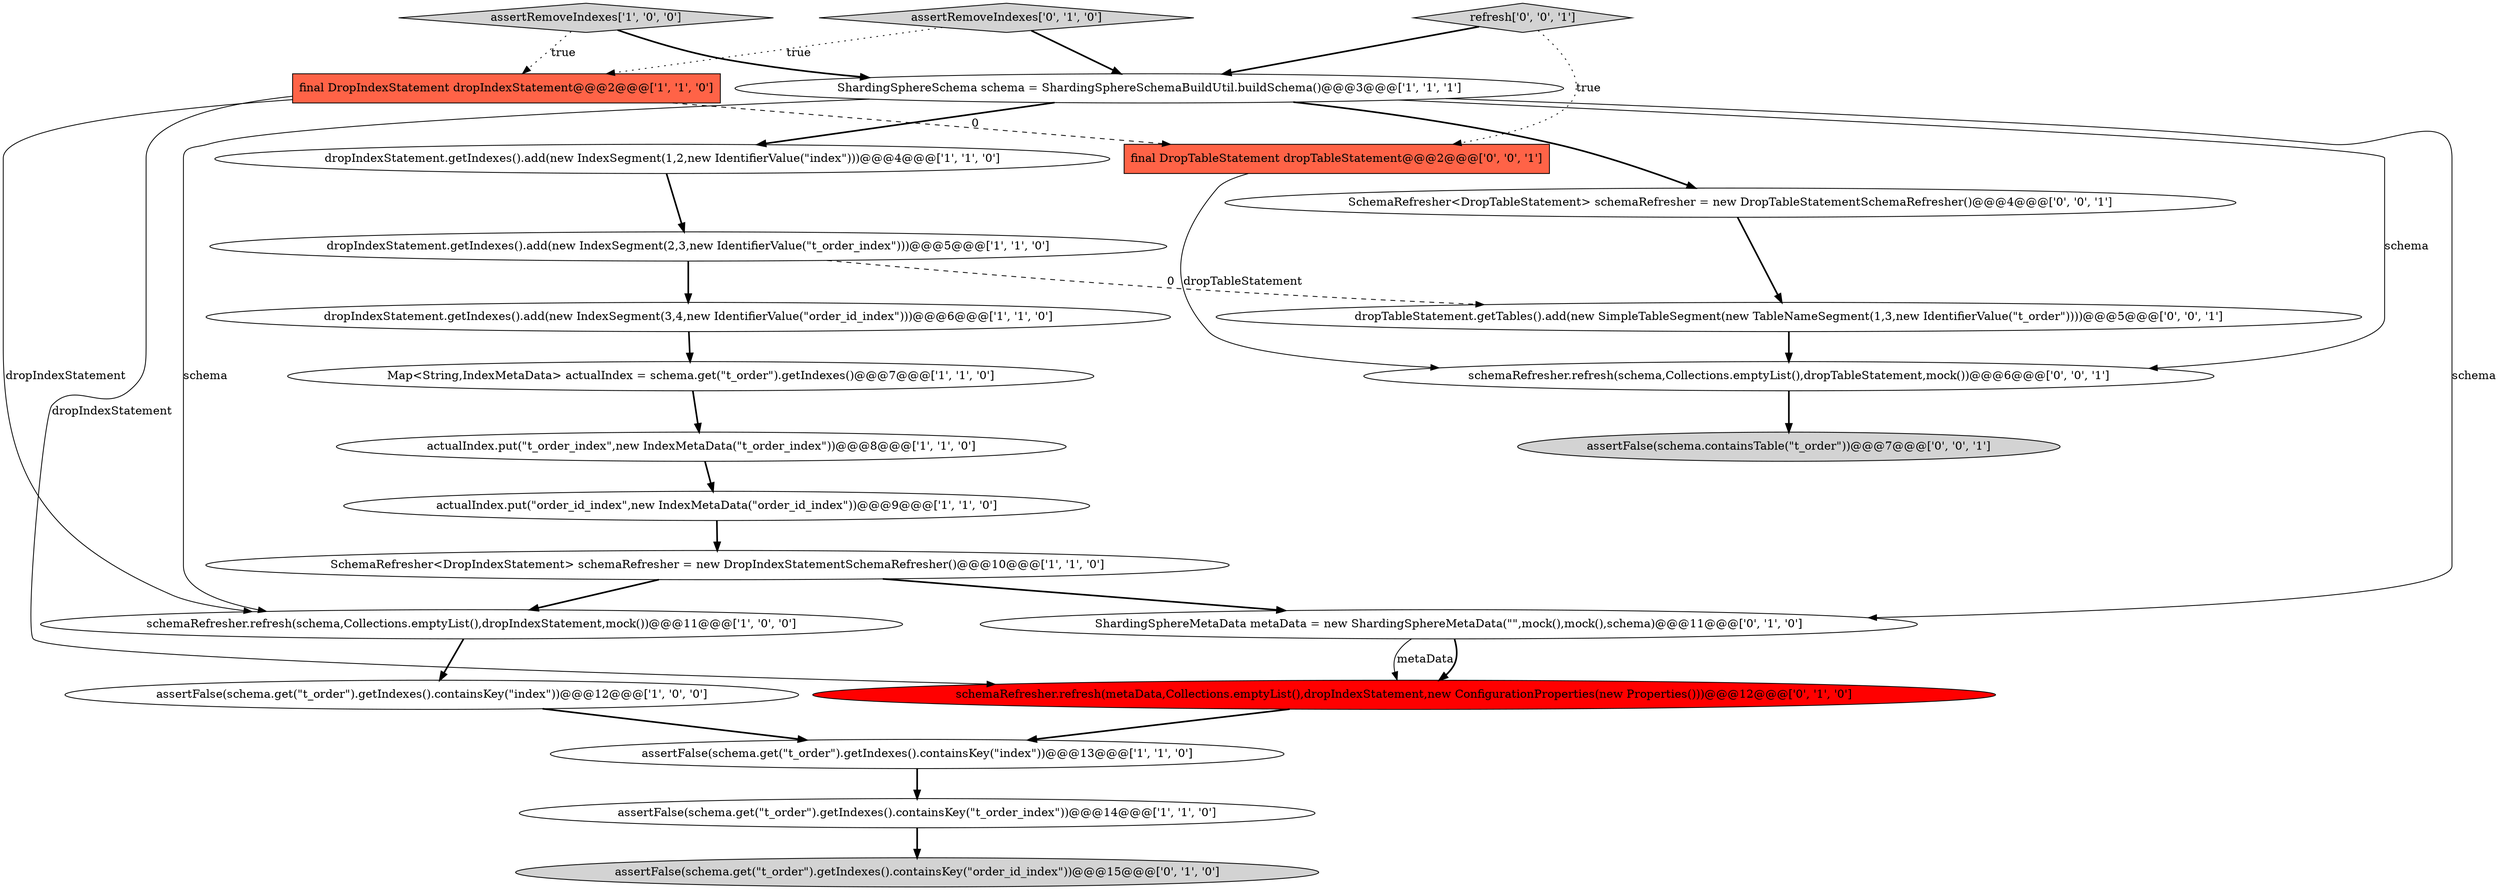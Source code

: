 digraph {
15 [style = filled, label = "schemaRefresher.refresh(metaData,Collections.emptyList(),dropIndexStatement,new ConfigurationProperties(new Properties()))@@@12@@@['0', '1', '0']", fillcolor = red, shape = ellipse image = "AAA1AAABBB2BBB"];
7 [style = filled, label = "assertFalse(schema.get(\"t_order\").getIndexes().containsKey(\"index\"))@@@13@@@['1', '1', '0']", fillcolor = white, shape = ellipse image = "AAA0AAABBB1BBB"];
11 [style = filled, label = "assertFalse(schema.get(\"t_order\").getIndexes().containsKey(\"t_order_index\"))@@@14@@@['1', '1', '0']", fillcolor = white, shape = ellipse image = "AAA0AAABBB1BBB"];
2 [style = filled, label = "dropIndexStatement.getIndexes().add(new IndexSegment(2,3,new IdentifierValue(\"t_order_index\")))@@@5@@@['1', '1', '0']", fillcolor = white, shape = ellipse image = "AAA0AAABBB1BBB"];
4 [style = filled, label = "dropIndexStatement.getIndexes().add(new IndexSegment(3,4,new IdentifierValue(\"order_id_index\")))@@@6@@@['1', '1', '0']", fillcolor = white, shape = ellipse image = "AAA0AAABBB1BBB"];
12 [style = filled, label = "actualIndex.put(\"order_id_index\",new IndexMetaData(\"order_id_index\"))@@@9@@@['1', '1', '0']", fillcolor = white, shape = ellipse image = "AAA0AAABBB1BBB"];
18 [style = filled, label = "SchemaRefresher<DropTableStatement> schemaRefresher = new DropTableStatementSchemaRefresher()@@@4@@@['0', '0', '1']", fillcolor = white, shape = ellipse image = "AAA0AAABBB3BBB"];
1 [style = filled, label = "assertRemoveIndexes['1', '0', '0']", fillcolor = lightgray, shape = diamond image = "AAA0AAABBB1BBB"];
10 [style = filled, label = "final DropIndexStatement dropIndexStatement@@@2@@@['1', '1', '0']", fillcolor = tomato, shape = box image = "AAA0AAABBB1BBB"];
0 [style = filled, label = "schemaRefresher.refresh(schema,Collections.emptyList(),dropIndexStatement,mock())@@@11@@@['1', '0', '0']", fillcolor = white, shape = ellipse image = "AAA0AAABBB1BBB"];
13 [style = filled, label = "ShardingSphereSchema schema = ShardingSphereSchemaBuildUtil.buildSchema()@@@3@@@['1', '1', '1']", fillcolor = white, shape = ellipse image = "AAA0AAABBB1BBB"];
8 [style = filled, label = "actualIndex.put(\"t_order_index\",new IndexMetaData(\"t_order_index\"))@@@8@@@['1', '1', '0']", fillcolor = white, shape = ellipse image = "AAA0AAABBB1BBB"];
16 [style = filled, label = "assertRemoveIndexes['0', '1', '0']", fillcolor = lightgray, shape = diamond image = "AAA0AAABBB2BBB"];
6 [style = filled, label = "SchemaRefresher<DropIndexStatement> schemaRefresher = new DropIndexStatementSchemaRefresher()@@@10@@@['1', '1', '0']", fillcolor = white, shape = ellipse image = "AAA0AAABBB1BBB"];
19 [style = filled, label = "assertFalse(schema.containsTable(\"t_order\"))@@@7@@@['0', '0', '1']", fillcolor = lightgray, shape = ellipse image = "AAA0AAABBB3BBB"];
14 [style = filled, label = "ShardingSphereMetaData metaData = new ShardingSphereMetaData(\"\",mock(),mock(),schema)@@@11@@@['0', '1', '0']", fillcolor = white, shape = ellipse image = "AAA0AAABBB2BBB"];
5 [style = filled, label = "dropIndexStatement.getIndexes().add(new IndexSegment(1,2,new IdentifierValue(\"index\")))@@@4@@@['1', '1', '0']", fillcolor = white, shape = ellipse image = "AAA0AAABBB1BBB"];
9 [style = filled, label = "Map<String,IndexMetaData> actualIndex = schema.get(\"t_order\").getIndexes()@@@7@@@['1', '1', '0']", fillcolor = white, shape = ellipse image = "AAA0AAABBB1BBB"];
22 [style = filled, label = "schemaRefresher.refresh(schema,Collections.emptyList(),dropTableStatement,mock())@@@6@@@['0', '0', '1']", fillcolor = white, shape = ellipse image = "AAA0AAABBB3BBB"];
3 [style = filled, label = "assertFalse(schema.get(\"t_order\").getIndexes().containsKey(\"index\"))@@@12@@@['1', '0', '0']", fillcolor = white, shape = ellipse image = "AAA0AAABBB1BBB"];
23 [style = filled, label = "refresh['0', '0', '1']", fillcolor = lightgray, shape = diamond image = "AAA0AAABBB3BBB"];
20 [style = filled, label = "dropTableStatement.getTables().add(new SimpleTableSegment(new TableNameSegment(1,3,new IdentifierValue(\"t_order\"))))@@@5@@@['0', '0', '1']", fillcolor = white, shape = ellipse image = "AAA0AAABBB3BBB"];
17 [style = filled, label = "assertFalse(schema.get(\"t_order\").getIndexes().containsKey(\"order_id_index\"))@@@15@@@['0', '1', '0']", fillcolor = lightgray, shape = ellipse image = "AAA0AAABBB2BBB"];
21 [style = filled, label = "final DropTableStatement dropTableStatement@@@2@@@['0', '0', '1']", fillcolor = tomato, shape = box image = "AAA0AAABBB3BBB"];
0->3 [style = bold, label=""];
10->0 [style = solid, label="dropIndexStatement"];
4->9 [style = bold, label=""];
16->13 [style = bold, label=""];
7->11 [style = bold, label=""];
10->21 [style = dashed, label="0"];
1->10 [style = dotted, label="true"];
2->20 [style = dashed, label="0"];
15->7 [style = bold, label=""];
22->19 [style = bold, label=""];
23->21 [style = dotted, label="true"];
6->0 [style = bold, label=""];
10->15 [style = solid, label="dropIndexStatement"];
9->8 [style = bold, label=""];
2->4 [style = bold, label=""];
12->6 [style = bold, label=""];
1->13 [style = bold, label=""];
16->10 [style = dotted, label="true"];
20->22 [style = bold, label=""];
6->14 [style = bold, label=""];
13->0 [style = solid, label="schema"];
14->15 [style = solid, label="metaData"];
5->2 [style = bold, label=""];
18->20 [style = bold, label=""];
13->22 [style = solid, label="schema"];
13->14 [style = solid, label="schema"];
3->7 [style = bold, label=""];
23->13 [style = bold, label=""];
13->5 [style = bold, label=""];
11->17 [style = bold, label=""];
14->15 [style = bold, label=""];
8->12 [style = bold, label=""];
21->22 [style = solid, label="dropTableStatement"];
13->18 [style = bold, label=""];
}

